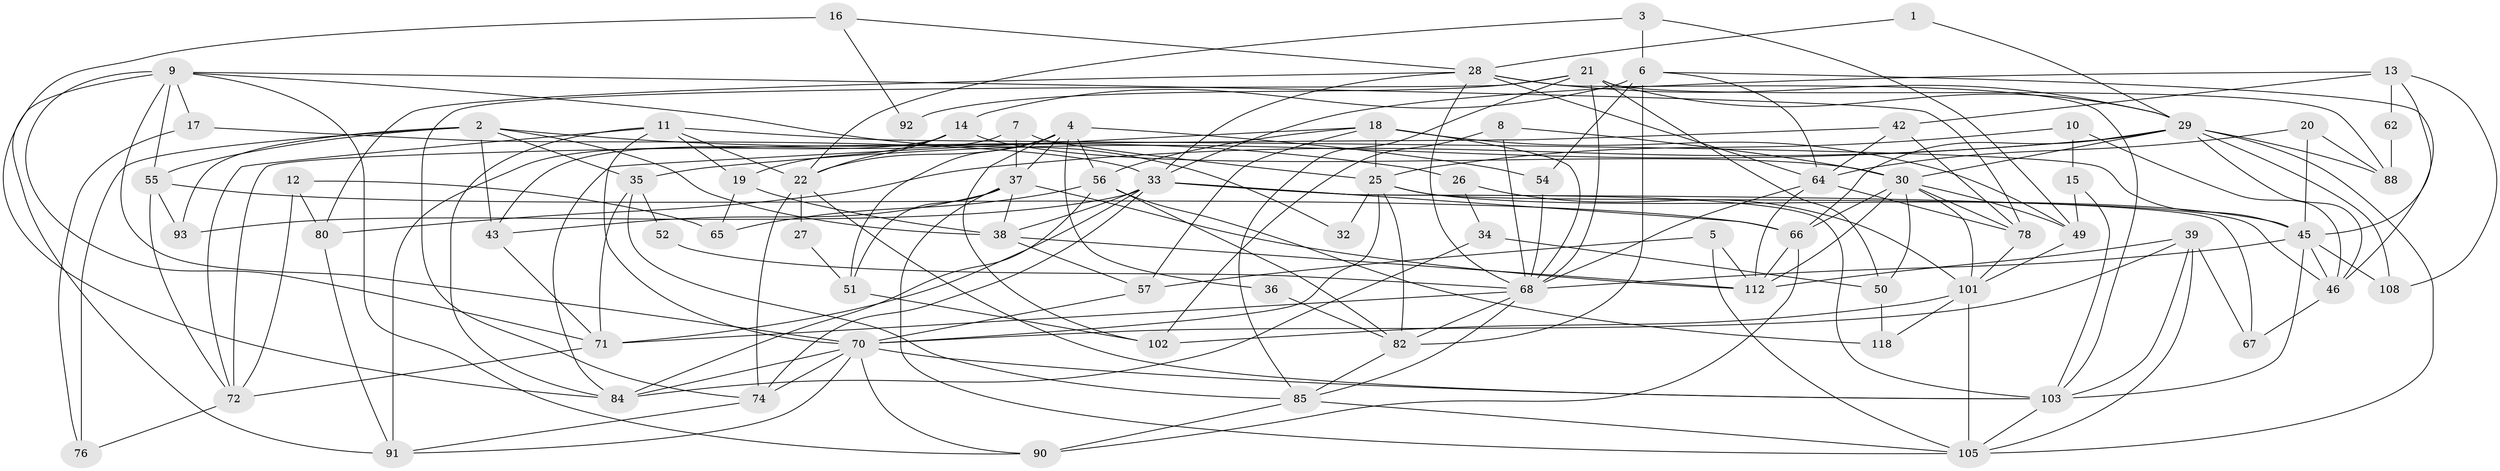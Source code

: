 // original degree distribution, {2: 0.1487603305785124, 5: 0.19008264462809918, 3: 0.2809917355371901, 6: 0.0743801652892562, 8: 0.01652892561983471, 4: 0.23140495867768596, 7: 0.05785123966942149}
// Generated by graph-tools (version 1.1) at 2025/41/03/06/25 10:41:58]
// undirected, 76 vertices, 191 edges
graph export_dot {
graph [start="1"]
  node [color=gray90,style=filled];
  1;
  2 [super="+24"];
  3;
  4 [super="+41"];
  5;
  6 [super="+94"];
  7;
  8;
  9 [super="+31"];
  10 [super="+60"];
  11 [super="+99"];
  12;
  13 [super="+23"];
  14 [super="+111"];
  15;
  16;
  17;
  18 [super="+106"];
  19;
  20;
  21 [super="+48"];
  22 [super="+121"];
  25 [super="+58"];
  26 [super="+100"];
  27;
  28 [super="+59"];
  29 [super="+86"];
  30 [super="+47"];
  32;
  33 [super="+87"];
  34 [super="+116"];
  35;
  36;
  37 [super="+77"];
  38 [super="+69"];
  39 [super="+40"];
  42;
  43 [super="+44"];
  45 [super="+63"];
  46 [super="+113"];
  49 [super="+83"];
  50 [super="+53"];
  51 [super="+61"];
  52;
  54 [super="+81"];
  55 [super="+75"];
  56 [super="+79"];
  57 [super="+73"];
  62;
  64 [super="+96"];
  65;
  66;
  67;
  68 [super="+97"];
  70 [super="+107"];
  71 [super="+110"];
  72 [super="+109"];
  74;
  76;
  78;
  80 [super="+115"];
  82;
  84 [super="+98"];
  85 [super="+95"];
  88 [super="+89"];
  90 [super="+117"];
  91;
  92;
  93;
  101 [super="+104"];
  102;
  103 [super="+119"];
  105 [super="+114"];
  108;
  112 [super="+120"];
  118;
  1 -- 29;
  1 -- 28;
  2 -- 35;
  2 -- 38;
  2 -- 93;
  2 -- 55;
  2 -- 76;
  2 -- 43;
  2 -- 26;
  3 -- 22;
  3 -- 6;
  3 -- 49;
  4 -- 102;
  4 -- 37;
  4 -- 22;
  4 -- 51;
  4 -- 56;
  4 -- 36;
  4 -- 54;
  5 -- 105;
  5 -- 57;
  5 -- 112;
  6 -- 82;
  6 -- 54 [weight=2];
  6 -- 64;
  6 -- 14;
  6 -- 46;
  7 -- 25;
  7 -- 43;
  7 -- 37;
  8 -- 30;
  8 -- 102;
  8 -- 68;
  9 -- 90;
  9 -- 78;
  9 -- 17;
  9 -- 32;
  9 -- 91;
  9 -- 55;
  9 -- 70;
  9 -- 71;
  10 -- 15;
  10 -- 25;
  10 -- 46;
  11 -- 22;
  11 -- 72;
  11 -- 19;
  11 -- 84;
  11 -- 70;
  11 -- 45;
  12 -- 65;
  12 -- 72;
  12 -- 80;
  13 -- 45;
  13 -- 42;
  13 -- 62;
  13 -- 108;
  13 -- 33;
  14 -- 19;
  14 -- 91;
  14 -- 22;
  14 -- 30;
  15 -- 49;
  15 -- 103;
  16 -- 84;
  16 -- 28;
  16 -- 92;
  17 -- 76;
  17 -- 33;
  18 -- 56;
  18 -- 49 [weight=2];
  18 -- 68;
  18 -- 84;
  18 -- 25;
  18 -- 57;
  19 -- 38;
  19 -- 65;
  20 -- 45;
  20 -- 88;
  20 -- 64;
  21 -- 85;
  21 -- 68;
  21 -- 74;
  21 -- 92;
  21 -- 29;
  21 -- 88;
  21 -- 50;
  22 -- 103;
  22 -- 27;
  22 -- 74;
  25 -- 82;
  25 -- 32;
  25 -- 45;
  25 -- 46;
  25 -- 70;
  26 -- 34;
  26 -- 101;
  27 -- 51;
  28 -- 80;
  28 -- 68;
  28 -- 64;
  28 -- 33;
  28 -- 103;
  28 -- 29;
  29 -- 66;
  29 -- 108;
  29 -- 88;
  29 -- 105;
  29 -- 80;
  29 -- 35;
  29 -- 30;
  29 -- 46;
  30 -- 66;
  30 -- 101;
  30 -- 112;
  30 -- 49;
  30 -- 50;
  30 -- 78;
  33 -- 66;
  33 -- 67;
  33 -- 74;
  33 -- 38;
  33 -- 93;
  33 -- 103;
  33 -- 71;
  34 -- 84;
  34 -- 50;
  35 -- 71;
  35 -- 52;
  35 -- 85;
  36 -- 82;
  37 -- 112;
  37 -- 51;
  37 -- 38;
  37 -- 43;
  37 -- 105;
  38 -- 57;
  38 -- 112;
  39 -- 112;
  39 -- 67;
  39 -- 70;
  39 -- 103;
  39 -- 105;
  42 -- 78;
  42 -- 72;
  42 -- 64;
  43 -- 71;
  45 -- 103;
  45 -- 108;
  45 -- 68;
  45 -- 46;
  46 -- 67;
  49 -- 101;
  50 -- 118;
  51 -- 102;
  52 -- 68;
  54 -- 68;
  55 -- 66;
  55 -- 93;
  55 -- 72;
  56 -- 65;
  56 -- 82;
  56 -- 118;
  56 -- 84;
  57 -- 70;
  62 -- 88;
  64 -- 78;
  64 -- 112;
  64 -- 68;
  66 -- 112;
  66 -- 90;
  68 -- 85;
  68 -- 82;
  68 -- 71;
  70 -- 74;
  70 -- 91;
  70 -- 103;
  70 -- 84;
  70 -- 90;
  71 -- 72;
  72 -- 76;
  74 -- 91;
  78 -- 101;
  80 -- 91;
  82 -- 85;
  85 -- 105;
  85 -- 90;
  101 -- 102;
  101 -- 118;
  101 -- 105;
  103 -- 105;
}
